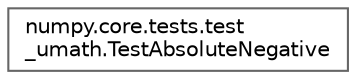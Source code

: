 digraph "Graphical Class Hierarchy"
{
 // LATEX_PDF_SIZE
  bgcolor="transparent";
  edge [fontname=Helvetica,fontsize=10,labelfontname=Helvetica,labelfontsize=10];
  node [fontname=Helvetica,fontsize=10,shape=box,height=0.2,width=0.4];
  rankdir="LR";
  Node0 [id="Node000000",label="numpy.core.tests.test\l_umath.TestAbsoluteNegative",height=0.2,width=0.4,color="grey40", fillcolor="white", style="filled",URL="$d7/d9f/classnumpy_1_1core_1_1tests_1_1test__umath_1_1TestAbsoluteNegative.html",tooltip=" "];
}
